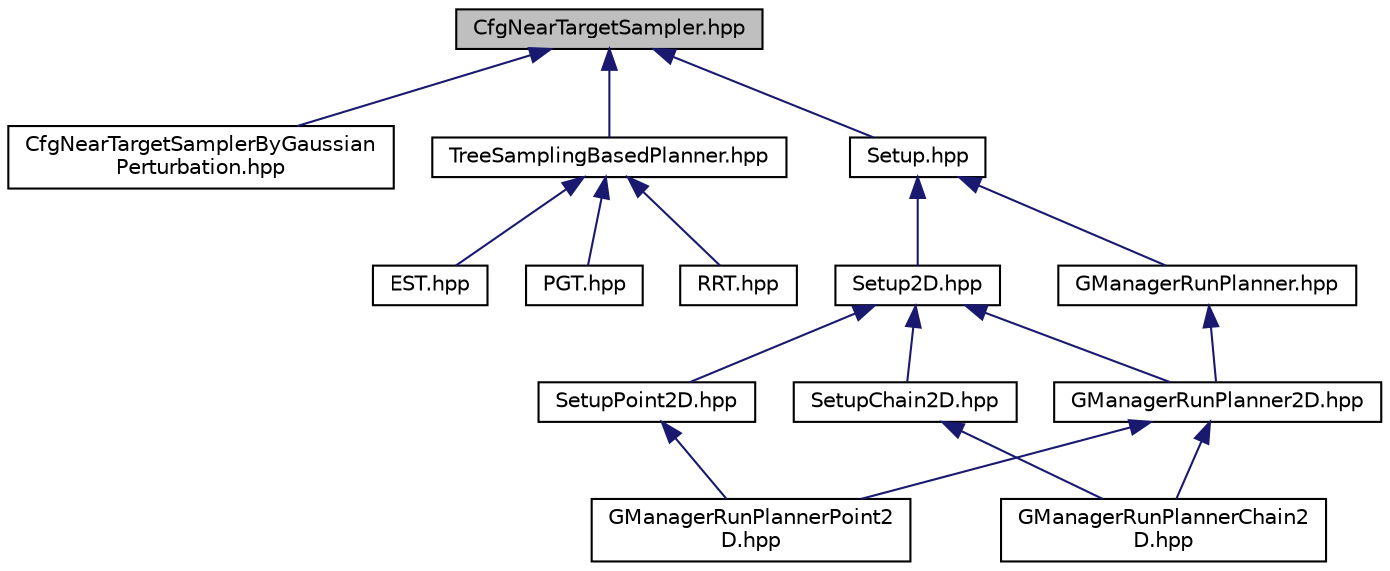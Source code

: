 digraph "CfgNearTargetSampler.hpp"
{
  bgcolor="transparent";
  edge [fontname="Helvetica",fontsize="10",labelfontname="Helvetica",labelfontsize="10"];
  node [fontname="Helvetica",fontsize="10",shape=record];
  Node1 [label="CfgNearTargetSampler.hpp",height=0.2,width=0.4,color="black", fillcolor="grey75", style="filled", fontcolor="black"];
  Node1 -> Node2 [dir="back",color="midnightblue",fontsize="10",style="solid",fontname="Helvetica"];
  Node2 [label="CfgNearTargetSamplerByGaussian\lPerturbation.hpp",height=0.2,width=0.4,color="black",URL="$CfgNearTargetSamplerByGaussianPerturbation_8hpp.html"];
  Node1 -> Node3 [dir="back",color="midnightblue",fontsize="10",style="solid",fontname="Helvetica"];
  Node3 [label="TreeSamplingBasedPlanner.hpp",height=0.2,width=0.4,color="black",URL="$TreeSamplingBasedPlanner_8hpp.html"];
  Node3 -> Node4 [dir="back",color="midnightblue",fontsize="10",style="solid",fontname="Helvetica"];
  Node4 [label="EST.hpp",height=0.2,width=0.4,color="black",URL="$EST_8hpp.html"];
  Node3 -> Node5 [dir="back",color="midnightblue",fontsize="10",style="solid",fontname="Helvetica"];
  Node5 [label="PGT.hpp",height=0.2,width=0.4,color="black",URL="$PGT_8hpp.html"];
  Node3 -> Node6 [dir="back",color="midnightblue",fontsize="10",style="solid",fontname="Helvetica"];
  Node6 [label="RRT.hpp",height=0.2,width=0.4,color="black",URL="$RRT_8hpp.html"];
  Node1 -> Node7 [dir="back",color="midnightblue",fontsize="10",style="solid",fontname="Helvetica"];
  Node7 [label="Setup.hpp",height=0.2,width=0.4,color="black",URL="$Setup_8hpp.html"];
  Node7 -> Node8 [dir="back",color="midnightblue",fontsize="10",style="solid",fontname="Helvetica"];
  Node8 [label="Setup2D.hpp",height=0.2,width=0.4,color="black",URL="$Setup2D_8hpp.html"];
  Node8 -> Node9 [dir="back",color="midnightblue",fontsize="10",style="solid",fontname="Helvetica"];
  Node9 [label="GManagerRunPlanner2D.hpp",height=0.2,width=0.4,color="black",URL="$GManagerRunPlanner2D_8hpp.html"];
  Node9 -> Node10 [dir="back",color="midnightblue",fontsize="10",style="solid",fontname="Helvetica"];
  Node10 [label="GManagerRunPlannerChain2\lD.hpp",height=0.2,width=0.4,color="black",URL="$GManagerRunPlannerChain2D_8hpp.html"];
  Node9 -> Node11 [dir="back",color="midnightblue",fontsize="10",style="solid",fontname="Helvetica"];
  Node11 [label="GManagerRunPlannerPoint2\lD.hpp",height=0.2,width=0.4,color="black",URL="$GManagerRunPlannerPoint2D_8hpp.html"];
  Node8 -> Node12 [dir="back",color="midnightblue",fontsize="10",style="solid",fontname="Helvetica"];
  Node12 [label="SetupChain2D.hpp",height=0.2,width=0.4,color="black",URL="$SetupChain2D_8hpp.html"];
  Node12 -> Node10 [dir="back",color="midnightblue",fontsize="10",style="solid",fontname="Helvetica"];
  Node8 -> Node13 [dir="back",color="midnightblue",fontsize="10",style="solid",fontname="Helvetica"];
  Node13 [label="SetupPoint2D.hpp",height=0.2,width=0.4,color="black",URL="$SetupPoint2D_8hpp.html"];
  Node13 -> Node11 [dir="back",color="midnightblue",fontsize="10",style="solid",fontname="Helvetica"];
  Node7 -> Node14 [dir="back",color="midnightblue",fontsize="10",style="solid",fontname="Helvetica"];
  Node14 [label="GManagerRunPlanner.hpp",height=0.2,width=0.4,color="black",URL="$GManagerRunPlanner_8hpp.html"];
  Node14 -> Node9 [dir="back",color="midnightblue",fontsize="10",style="solid",fontname="Helvetica"];
}

